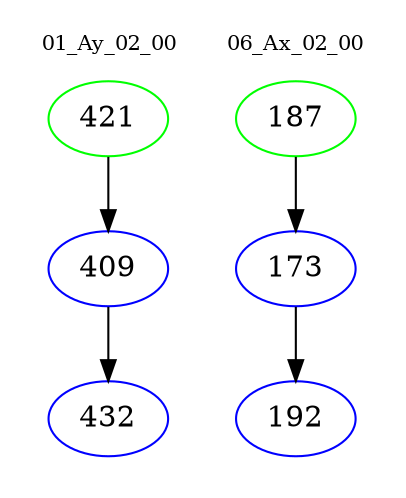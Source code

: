 digraph{
subgraph cluster_0 {
color = white
label = "01_Ay_02_00";
fontsize=10;
T0_421 [label="421", color="green"]
T0_421 -> T0_409 [color="black"]
T0_409 [label="409", color="blue"]
T0_409 -> T0_432 [color="black"]
T0_432 [label="432", color="blue"]
}
subgraph cluster_1 {
color = white
label = "06_Ax_02_00";
fontsize=10;
T1_187 [label="187", color="green"]
T1_187 -> T1_173 [color="black"]
T1_173 [label="173", color="blue"]
T1_173 -> T1_192 [color="black"]
T1_192 [label="192", color="blue"]
}
}
